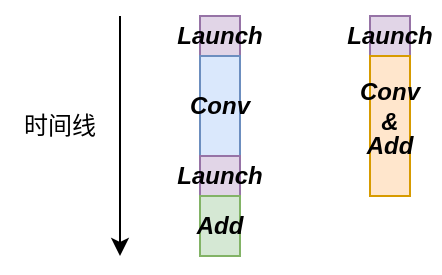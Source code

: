 <mxfile version="27.0.4">
  <diagram name="第 1 页" id="3jWRaZNu2s8oktGQw25h">
    <mxGraphModel dx="803" dy="441" grid="1" gridSize="10" guides="1" tooltips="1" connect="1" arrows="1" fold="1" page="1" pageScale="1" pageWidth="827" pageHeight="1169" math="0" shadow="0">
      <root>
        <mxCell id="0" />
        <mxCell id="1" parent="0" />
        <mxCell id="FmfTcY8izUXN1brv5R8P-1" value="" style="rounded=0;whiteSpace=wrap;html=1;fillColor=#e1d5e7;strokeColor=#9673a6;" vertex="1" parent="1">
          <mxGeometry x="200" y="190" width="20" height="20" as="geometry" />
        </mxCell>
        <mxCell id="FmfTcY8izUXN1brv5R8P-2" value="" style="rounded=0;whiteSpace=wrap;html=1;fillColor=#dae8fc;strokeColor=#6c8ebf;" vertex="1" parent="1">
          <mxGeometry x="200" y="210" width="20" height="50" as="geometry" />
        </mxCell>
        <mxCell id="FmfTcY8izUXN1brv5R8P-3" value="" style="rounded=0;whiteSpace=wrap;html=1;fillColor=#e1d5e7;strokeColor=#9673a6;" vertex="1" parent="1">
          <mxGeometry x="200" y="260" width="20" height="20" as="geometry" />
        </mxCell>
        <mxCell id="FmfTcY8izUXN1brv5R8P-4" value="" style="rounded=0;whiteSpace=wrap;html=1;fillColor=#d5e8d4;strokeColor=#82b366;" vertex="1" parent="1">
          <mxGeometry x="200" y="280" width="20" height="30" as="geometry" />
        </mxCell>
        <mxCell id="FmfTcY8izUXN1brv5R8P-5" value="&lt;i&gt;&lt;b&gt;Conv&lt;/b&gt;&lt;/i&gt;" style="text;html=1;align=center;verticalAlign=middle;whiteSpace=wrap;rounded=0;" vertex="1" parent="1">
          <mxGeometry x="185" y="220" width="50" height="30" as="geometry" />
        </mxCell>
        <mxCell id="FmfTcY8izUXN1brv5R8P-6" value="&lt;i&gt;&lt;b&gt;Add&lt;/b&gt;&lt;/i&gt;" style="text;html=1;align=center;verticalAlign=middle;whiteSpace=wrap;rounded=0;" vertex="1" parent="1">
          <mxGeometry x="185" y="280" width="50" height="30" as="geometry" />
        </mxCell>
        <mxCell id="FmfTcY8izUXN1brv5R8P-7" value="&lt;i&gt;&lt;b&gt;Launch&lt;/b&gt;&lt;/i&gt;" style="text;html=1;align=center;verticalAlign=middle;whiteSpace=wrap;rounded=0;" vertex="1" parent="1">
          <mxGeometry x="185" y="185" width="50" height="30" as="geometry" />
        </mxCell>
        <mxCell id="FmfTcY8izUXN1brv5R8P-8" value="&lt;i&gt;&lt;b&gt;Launch&lt;/b&gt;&lt;/i&gt;" style="text;html=1;align=center;verticalAlign=middle;whiteSpace=wrap;rounded=0;" vertex="1" parent="1">
          <mxGeometry x="185" y="255" width="50" height="30" as="geometry" />
        </mxCell>
        <mxCell id="FmfTcY8izUXN1brv5R8P-17" value="" style="rounded=0;whiteSpace=wrap;html=1;fillColor=#e1d5e7;strokeColor=#9673a6;" vertex="1" parent="1">
          <mxGeometry x="285" y="190" width="20" height="20" as="geometry" />
        </mxCell>
        <mxCell id="FmfTcY8izUXN1brv5R8P-18" value="" style="rounded=0;whiteSpace=wrap;html=1;fillColor=#ffe6cc;strokeColor=#d79b00;" vertex="1" parent="1">
          <mxGeometry x="285" y="210" width="20" height="70" as="geometry" />
        </mxCell>
        <mxCell id="FmfTcY8izUXN1brv5R8P-21" value="&lt;i&gt;&lt;b&gt;Conv&lt;/b&gt;&lt;/i&gt;&lt;br&gt;&lt;b&gt;&lt;i&gt;&amp;amp;&lt;/i&gt;&lt;/b&gt;" style="text;html=1;align=center;verticalAlign=middle;whiteSpace=wrap;rounded=0;" vertex="1" parent="1">
          <mxGeometry x="270" y="220" width="50" height="30" as="geometry" />
        </mxCell>
        <mxCell id="FmfTcY8izUXN1brv5R8P-22" value="&lt;i&gt;&lt;b&gt;Add&lt;/b&gt;&lt;/i&gt;" style="text;html=1;align=center;verticalAlign=middle;whiteSpace=wrap;rounded=0;" vertex="1" parent="1">
          <mxGeometry x="270" y="240" width="50" height="30" as="geometry" />
        </mxCell>
        <mxCell id="FmfTcY8izUXN1brv5R8P-23" value="&lt;i&gt;&lt;b&gt;Launch&lt;/b&gt;&lt;/i&gt;" style="text;html=1;align=center;verticalAlign=middle;whiteSpace=wrap;rounded=0;" vertex="1" parent="1">
          <mxGeometry x="270" y="185" width="50" height="30" as="geometry" />
        </mxCell>
        <mxCell id="FmfTcY8izUXN1brv5R8P-25" value="" style="endArrow=classic;html=1;rounded=0;" edge="1" parent="1">
          <mxGeometry width="50" height="50" relative="1" as="geometry">
            <mxPoint x="160" y="190" as="sourcePoint" />
            <mxPoint x="160" y="310" as="targetPoint" />
          </mxGeometry>
        </mxCell>
        <mxCell id="FmfTcY8izUXN1brv5R8P-26" value="时间线" style="text;html=1;align=center;verticalAlign=middle;whiteSpace=wrap;rounded=0;" vertex="1" parent="1">
          <mxGeometry x="100" y="230" width="60" height="30" as="geometry" />
        </mxCell>
      </root>
    </mxGraphModel>
  </diagram>
</mxfile>
